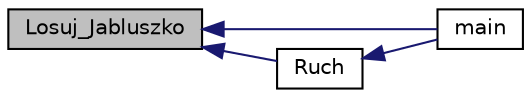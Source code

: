 digraph "Losuj_Jabluszko"
{
  edge [fontname="Helvetica",fontsize="10",labelfontname="Helvetica",labelfontsize="10"];
  node [fontname="Helvetica",fontsize="10",shape=record];
  rankdir="LR";
  Node1 [label="Losuj_Jabluszko",height=0.2,width=0.4,color="black", fillcolor="grey75", style="filled", fontcolor="black"];
  Node1 -> Node2 [dir="back",color="midnightblue",fontsize="10",style="solid",fontname="Helvetica"];
  Node2 [label="main",height=0.2,width=0.4,color="black", fillcolor="white", style="filled",URL="$main_8c.html#ae66f6b31b5ad750f1fe042a706a4e3d4",tooltip="Funkcja głowna. "];
  Node1 -> Node3 [dir="back",color="midnightblue",fontsize="10",style="solid",fontname="Helvetica"];
  Node3 [label="Ruch",height=0.2,width=0.4,color="black", fillcolor="white", style="filled",URL="$main_8c.html#a35e2fdff523e2ee8ef8846d9b7515ae8",tooltip="Ruch Najpierw funkcja sprawdza warunki jezeli zostala wcisnieta lewa strzalka to waz zmienia swoj kie..."];
  Node3 -> Node2 [dir="back",color="midnightblue",fontsize="10",style="solid",fontname="Helvetica"];
}
